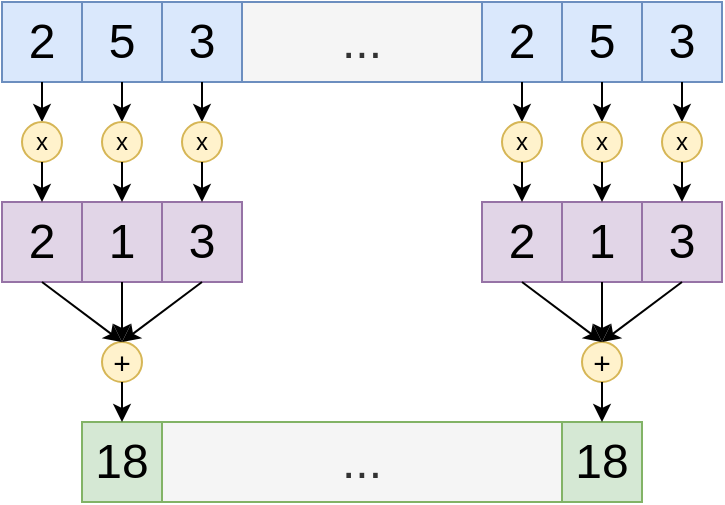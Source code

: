 <mxfile version="22.1.17" type="device">
  <diagram name="Seite-1" id="aa5InkIKdJAkyUY053FU">
    <mxGraphModel dx="529" dy="321" grid="1" gridSize="10" guides="1" tooltips="1" connect="1" arrows="1" fold="1" page="1" pageScale="1" pageWidth="827" pageHeight="1169" math="0" shadow="0">
      <root>
        <mxCell id="0" />
        <mxCell id="1" parent="0" />
        <mxCell id="W9Nydlrf6pNlY_qGZvLQ-1" value="2" style="rounded=0;whiteSpace=wrap;html=1;fillColor=#dae8fc;strokeColor=#6c8ebf;fontSize=24;" vertex="1" parent="1">
          <mxGeometry x="120" y="80" width="40" height="40" as="geometry" />
        </mxCell>
        <mxCell id="W9Nydlrf6pNlY_qGZvLQ-2" value="5" style="rounded=0;whiteSpace=wrap;html=1;fillColor=#dae8fc;strokeColor=#6c8ebf;fontSize=24;" vertex="1" parent="1">
          <mxGeometry x="160" y="80" width="40" height="40" as="geometry" />
        </mxCell>
        <mxCell id="W9Nydlrf6pNlY_qGZvLQ-3" value="3" style="rounded=0;whiteSpace=wrap;html=1;fillColor=#dae8fc;strokeColor=#6c8ebf;fontSize=24;" vertex="1" parent="1">
          <mxGeometry x="200" y="80" width="40" height="40" as="geometry" />
        </mxCell>
        <mxCell id="W9Nydlrf6pNlY_qGZvLQ-4" value="..." style="rounded=0;whiteSpace=wrap;html=1;fontSize=24;fillColor=#f5f5f5;fontColor=#333333;strokeColor=#6C8EBF;" vertex="1" parent="1">
          <mxGeometry x="240" y="80" width="120" height="40" as="geometry" />
        </mxCell>
        <mxCell id="W9Nydlrf6pNlY_qGZvLQ-5" value="2" style="rounded=0;whiteSpace=wrap;html=1;fillColor=#dae8fc;strokeColor=#6c8ebf;fontSize=24;" vertex="1" parent="1">
          <mxGeometry x="360" y="80" width="40" height="40" as="geometry" />
        </mxCell>
        <mxCell id="W9Nydlrf6pNlY_qGZvLQ-6" value="2" style="rounded=0;whiteSpace=wrap;html=1;fillColor=#e1d5e7;strokeColor=#9673a6;fontSize=24;" vertex="1" parent="1">
          <mxGeometry x="120" y="180" width="40" height="40" as="geometry" />
        </mxCell>
        <mxCell id="W9Nydlrf6pNlY_qGZvLQ-7" value="1" style="rounded=0;whiteSpace=wrap;html=1;fillColor=#e1d5e7;strokeColor=#9673a6;fontSize=24;" vertex="1" parent="1">
          <mxGeometry x="160" y="180" width="40" height="40" as="geometry" />
        </mxCell>
        <mxCell id="W9Nydlrf6pNlY_qGZvLQ-8" value="3" style="rounded=0;whiteSpace=wrap;html=1;fillColor=#e1d5e7;strokeColor=#9673a6;fontSize=24;" vertex="1" parent="1">
          <mxGeometry x="200" y="180" width="40" height="40" as="geometry" />
        </mxCell>
        <mxCell id="W9Nydlrf6pNlY_qGZvLQ-9" value="" style="endArrow=classic;html=1;rounded=0;exitX=0.5;exitY=1;exitDx=0;exitDy=0;" edge="1" parent="1">
          <mxGeometry width="50" height="50" relative="1" as="geometry">
            <mxPoint x="140" y="120" as="sourcePoint" />
            <mxPoint x="140" y="140" as="targetPoint" />
          </mxGeometry>
        </mxCell>
        <mxCell id="W9Nydlrf6pNlY_qGZvLQ-10" value="x" style="ellipse;whiteSpace=wrap;html=1;fillColor=#fff2cc;strokeColor=#d6b656;" vertex="1" parent="1">
          <mxGeometry x="130" y="140" width="20" height="20" as="geometry" />
        </mxCell>
        <mxCell id="W9Nydlrf6pNlY_qGZvLQ-12" value="" style="endArrow=classic;html=1;rounded=0;exitX=0.5;exitY=1;exitDx=0;exitDy=0;" edge="1" parent="1">
          <mxGeometry width="50" height="50" relative="1" as="geometry">
            <mxPoint x="140" y="160" as="sourcePoint" />
            <mxPoint x="140" y="180" as="targetPoint" />
          </mxGeometry>
        </mxCell>
        <mxCell id="W9Nydlrf6pNlY_qGZvLQ-15" value="" style="endArrow=classic;html=1;rounded=0;exitX=0.5;exitY=1;exitDx=0;exitDy=0;" edge="1" parent="1">
          <mxGeometry width="50" height="50" relative="1" as="geometry">
            <mxPoint x="180" y="120" as="sourcePoint" />
            <mxPoint x="180" y="140" as="targetPoint" />
          </mxGeometry>
        </mxCell>
        <mxCell id="W9Nydlrf6pNlY_qGZvLQ-16" value="x" style="ellipse;whiteSpace=wrap;html=1;fillColor=#fff2cc;strokeColor=#d6b656;" vertex="1" parent="1">
          <mxGeometry x="170" y="140" width="20" height="20" as="geometry" />
        </mxCell>
        <mxCell id="W9Nydlrf6pNlY_qGZvLQ-17" value="" style="endArrow=classic;html=1;rounded=0;exitX=0.5;exitY=1;exitDx=0;exitDy=0;" edge="1" parent="1">
          <mxGeometry width="50" height="50" relative="1" as="geometry">
            <mxPoint x="180" y="160" as="sourcePoint" />
            <mxPoint x="180" y="180" as="targetPoint" />
          </mxGeometry>
        </mxCell>
        <mxCell id="W9Nydlrf6pNlY_qGZvLQ-18" value="" style="endArrow=classic;html=1;rounded=0;exitX=0.5;exitY=1;exitDx=0;exitDy=0;" edge="1" parent="1">
          <mxGeometry width="50" height="50" relative="1" as="geometry">
            <mxPoint x="220" y="120" as="sourcePoint" />
            <mxPoint x="220" y="140" as="targetPoint" />
          </mxGeometry>
        </mxCell>
        <mxCell id="W9Nydlrf6pNlY_qGZvLQ-19" value="x" style="ellipse;whiteSpace=wrap;html=1;fillColor=#fff2cc;strokeColor=#d6b656;" vertex="1" parent="1">
          <mxGeometry x="210" y="140" width="20" height="20" as="geometry" />
        </mxCell>
        <mxCell id="W9Nydlrf6pNlY_qGZvLQ-20" value="" style="endArrow=classic;html=1;rounded=0;exitX=0.5;exitY=1;exitDx=0;exitDy=0;" edge="1" parent="1">
          <mxGeometry width="50" height="50" relative="1" as="geometry">
            <mxPoint x="220" y="160" as="sourcePoint" />
            <mxPoint x="220" y="180" as="targetPoint" />
          </mxGeometry>
        </mxCell>
        <mxCell id="W9Nydlrf6pNlY_qGZvLQ-21" value="+" style="ellipse;whiteSpace=wrap;html=1;fillColor=#fff2cc;strokeColor=#d6b656;fontSize=15;" vertex="1" parent="1">
          <mxGeometry x="170" y="250" width="20" height="20" as="geometry" />
        </mxCell>
        <mxCell id="W9Nydlrf6pNlY_qGZvLQ-22" value="" style="endArrow=classic;html=1;rounded=0;exitX=0.5;exitY=1;exitDx=0;exitDy=0;entryX=0.5;entryY=0;entryDx=0;entryDy=0;" edge="1" parent="1" source="W9Nydlrf6pNlY_qGZvLQ-6" target="W9Nydlrf6pNlY_qGZvLQ-21">
          <mxGeometry width="50" height="50" relative="1" as="geometry">
            <mxPoint x="140" y="220" as="sourcePoint" />
            <mxPoint x="140" y="240" as="targetPoint" />
          </mxGeometry>
        </mxCell>
        <mxCell id="W9Nydlrf6pNlY_qGZvLQ-23" value="" style="endArrow=classic;html=1;rounded=0;exitX=0.5;exitY=1;exitDx=0;exitDy=0;entryX=0.5;entryY=0;entryDx=0;entryDy=0;" edge="1" parent="1" source="W9Nydlrf6pNlY_qGZvLQ-7" target="W9Nydlrf6pNlY_qGZvLQ-21">
          <mxGeometry width="50" height="50" relative="1" as="geometry">
            <mxPoint x="150" y="230" as="sourcePoint" />
            <mxPoint x="190" y="260" as="targetPoint" />
          </mxGeometry>
        </mxCell>
        <mxCell id="W9Nydlrf6pNlY_qGZvLQ-24" value="" style="endArrow=classic;html=1;rounded=0;exitX=0.5;exitY=1;exitDx=0;exitDy=0;entryX=0.5;entryY=0;entryDx=0;entryDy=0;" edge="1" parent="1" source="W9Nydlrf6pNlY_qGZvLQ-8" target="W9Nydlrf6pNlY_qGZvLQ-21">
          <mxGeometry width="50" height="50" relative="1" as="geometry">
            <mxPoint x="150" y="230" as="sourcePoint" />
            <mxPoint x="190" y="260" as="targetPoint" />
          </mxGeometry>
        </mxCell>
        <mxCell id="W9Nydlrf6pNlY_qGZvLQ-25" value="18" style="rounded=0;whiteSpace=wrap;html=1;fillColor=#d5e8d4;strokeColor=#82b366;fontSize=24;" vertex="1" parent="1">
          <mxGeometry x="160" y="290" width="40" height="40" as="geometry" />
        </mxCell>
        <mxCell id="W9Nydlrf6pNlY_qGZvLQ-27" value="" style="endArrow=classic;html=1;rounded=0;exitX=0.5;exitY=1;exitDx=0;exitDy=0;" edge="1" parent="1">
          <mxGeometry width="50" height="50" relative="1" as="geometry">
            <mxPoint x="180" y="270" as="sourcePoint" />
            <mxPoint x="180" y="290" as="targetPoint" />
          </mxGeometry>
        </mxCell>
        <mxCell id="W9Nydlrf6pNlY_qGZvLQ-28" value="..." style="rounded=0;whiteSpace=wrap;html=1;fillColor=#f5f5f5;strokeColor=#82B366;fontSize=24;fontColor=#333333;" vertex="1" parent="1">
          <mxGeometry x="200" y="290" width="200" height="40" as="geometry" />
        </mxCell>
        <mxCell id="W9Nydlrf6pNlY_qGZvLQ-30" value="5" style="rounded=0;whiteSpace=wrap;html=1;fillColor=#dae8fc;strokeColor=#6c8ebf;fontSize=24;" vertex="1" parent="1">
          <mxGeometry x="400" y="80" width="40" height="40" as="geometry" />
        </mxCell>
        <mxCell id="W9Nydlrf6pNlY_qGZvLQ-31" value="3" style="rounded=0;whiteSpace=wrap;html=1;fillColor=#dae8fc;strokeColor=#6c8ebf;fontSize=24;" vertex="1" parent="1">
          <mxGeometry x="440" y="80" width="40" height="40" as="geometry" />
        </mxCell>
        <mxCell id="W9Nydlrf6pNlY_qGZvLQ-32" value="18" style="rounded=0;whiteSpace=wrap;html=1;fillColor=#d5e8d4;strokeColor=#82b366;fontSize=24;" vertex="1" parent="1">
          <mxGeometry x="400" y="290" width="40" height="40" as="geometry" />
        </mxCell>
        <mxCell id="W9Nydlrf6pNlY_qGZvLQ-33" value="2" style="rounded=0;whiteSpace=wrap;html=1;fillColor=#e1d5e7;strokeColor=#9673a6;fontSize=24;" vertex="1" parent="1">
          <mxGeometry x="360" y="180" width="40" height="40" as="geometry" />
        </mxCell>
        <mxCell id="W9Nydlrf6pNlY_qGZvLQ-34" value="1" style="rounded=0;whiteSpace=wrap;html=1;fillColor=#e1d5e7;strokeColor=#9673a6;fontSize=24;" vertex="1" parent="1">
          <mxGeometry x="400" y="180" width="40" height="40" as="geometry" />
        </mxCell>
        <mxCell id="W9Nydlrf6pNlY_qGZvLQ-35" value="3" style="rounded=0;whiteSpace=wrap;html=1;fillColor=#e1d5e7;strokeColor=#9673a6;fontSize=24;" vertex="1" parent="1">
          <mxGeometry x="440" y="180" width="40" height="40" as="geometry" />
        </mxCell>
        <mxCell id="W9Nydlrf6pNlY_qGZvLQ-36" value="" style="endArrow=classic;html=1;rounded=0;exitX=0.5;exitY=1;exitDx=0;exitDy=0;" edge="1" parent="1">
          <mxGeometry width="50" height="50" relative="1" as="geometry">
            <mxPoint x="380" y="120" as="sourcePoint" />
            <mxPoint x="380" y="140" as="targetPoint" />
          </mxGeometry>
        </mxCell>
        <mxCell id="W9Nydlrf6pNlY_qGZvLQ-37" value="x" style="ellipse;whiteSpace=wrap;html=1;fillColor=#fff2cc;strokeColor=#d6b656;" vertex="1" parent="1">
          <mxGeometry x="370" y="140" width="20" height="20" as="geometry" />
        </mxCell>
        <mxCell id="W9Nydlrf6pNlY_qGZvLQ-38" value="" style="endArrow=classic;html=1;rounded=0;exitX=0.5;exitY=1;exitDx=0;exitDy=0;" edge="1" parent="1">
          <mxGeometry width="50" height="50" relative="1" as="geometry">
            <mxPoint x="380" y="160" as="sourcePoint" />
            <mxPoint x="380" y="180" as="targetPoint" />
          </mxGeometry>
        </mxCell>
        <mxCell id="W9Nydlrf6pNlY_qGZvLQ-39" value="" style="endArrow=classic;html=1;rounded=0;exitX=0.5;exitY=1;exitDx=0;exitDy=0;" edge="1" parent="1">
          <mxGeometry width="50" height="50" relative="1" as="geometry">
            <mxPoint x="420" y="120" as="sourcePoint" />
            <mxPoint x="420" y="140" as="targetPoint" />
          </mxGeometry>
        </mxCell>
        <mxCell id="W9Nydlrf6pNlY_qGZvLQ-40" value="x" style="ellipse;whiteSpace=wrap;html=1;fillColor=#fff2cc;strokeColor=#d6b656;" vertex="1" parent="1">
          <mxGeometry x="410" y="140" width="20" height="20" as="geometry" />
        </mxCell>
        <mxCell id="W9Nydlrf6pNlY_qGZvLQ-41" value="" style="endArrow=classic;html=1;rounded=0;exitX=0.5;exitY=1;exitDx=0;exitDy=0;" edge="1" parent="1">
          <mxGeometry width="50" height="50" relative="1" as="geometry">
            <mxPoint x="420" y="160" as="sourcePoint" />
            <mxPoint x="420" y="180" as="targetPoint" />
          </mxGeometry>
        </mxCell>
        <mxCell id="W9Nydlrf6pNlY_qGZvLQ-42" value="" style="endArrow=classic;html=1;rounded=0;exitX=0.5;exitY=1;exitDx=0;exitDy=0;" edge="1" parent="1">
          <mxGeometry width="50" height="50" relative="1" as="geometry">
            <mxPoint x="460" y="120" as="sourcePoint" />
            <mxPoint x="460" y="140" as="targetPoint" />
          </mxGeometry>
        </mxCell>
        <mxCell id="W9Nydlrf6pNlY_qGZvLQ-43" value="x" style="ellipse;whiteSpace=wrap;html=1;fillColor=#fff2cc;strokeColor=#d6b656;" vertex="1" parent="1">
          <mxGeometry x="450" y="140" width="20" height="20" as="geometry" />
        </mxCell>
        <mxCell id="W9Nydlrf6pNlY_qGZvLQ-44" value="" style="endArrow=classic;html=1;rounded=0;exitX=0.5;exitY=1;exitDx=0;exitDy=0;" edge="1" parent="1">
          <mxGeometry width="50" height="50" relative="1" as="geometry">
            <mxPoint x="460" y="160" as="sourcePoint" />
            <mxPoint x="460" y="180" as="targetPoint" />
          </mxGeometry>
        </mxCell>
        <mxCell id="W9Nydlrf6pNlY_qGZvLQ-45" value="+" style="ellipse;whiteSpace=wrap;html=1;fillColor=#fff2cc;strokeColor=#d6b656;fontSize=15;" vertex="1" parent="1">
          <mxGeometry x="410" y="250" width="20" height="20" as="geometry" />
        </mxCell>
        <mxCell id="W9Nydlrf6pNlY_qGZvLQ-46" value="" style="endArrow=classic;html=1;rounded=0;exitX=0.5;exitY=1;exitDx=0;exitDy=0;entryX=0.5;entryY=0;entryDx=0;entryDy=0;" edge="1" parent="1" source="W9Nydlrf6pNlY_qGZvLQ-33" target="W9Nydlrf6pNlY_qGZvLQ-45">
          <mxGeometry width="50" height="50" relative="1" as="geometry">
            <mxPoint x="380" y="220" as="sourcePoint" />
            <mxPoint x="380" y="240" as="targetPoint" />
          </mxGeometry>
        </mxCell>
        <mxCell id="W9Nydlrf6pNlY_qGZvLQ-47" value="" style="endArrow=classic;html=1;rounded=0;exitX=0.5;exitY=1;exitDx=0;exitDy=0;entryX=0.5;entryY=0;entryDx=0;entryDy=0;" edge="1" parent="1" source="W9Nydlrf6pNlY_qGZvLQ-34" target="W9Nydlrf6pNlY_qGZvLQ-45">
          <mxGeometry width="50" height="50" relative="1" as="geometry">
            <mxPoint x="390" y="230" as="sourcePoint" />
            <mxPoint x="430" y="260" as="targetPoint" />
          </mxGeometry>
        </mxCell>
        <mxCell id="W9Nydlrf6pNlY_qGZvLQ-48" value="" style="endArrow=classic;html=1;rounded=0;exitX=0.5;exitY=1;exitDx=0;exitDy=0;entryX=0.5;entryY=0;entryDx=0;entryDy=0;" edge="1" parent="1" source="W9Nydlrf6pNlY_qGZvLQ-35" target="W9Nydlrf6pNlY_qGZvLQ-45">
          <mxGeometry width="50" height="50" relative="1" as="geometry">
            <mxPoint x="390" y="230" as="sourcePoint" />
            <mxPoint x="430" y="260" as="targetPoint" />
          </mxGeometry>
        </mxCell>
        <mxCell id="W9Nydlrf6pNlY_qGZvLQ-49" value="" style="endArrow=classic;html=1;rounded=0;exitX=0.5;exitY=1;exitDx=0;exitDy=0;" edge="1" parent="1">
          <mxGeometry width="50" height="50" relative="1" as="geometry">
            <mxPoint x="420" y="270" as="sourcePoint" />
            <mxPoint x="420" y="290" as="targetPoint" />
          </mxGeometry>
        </mxCell>
      </root>
    </mxGraphModel>
  </diagram>
</mxfile>
